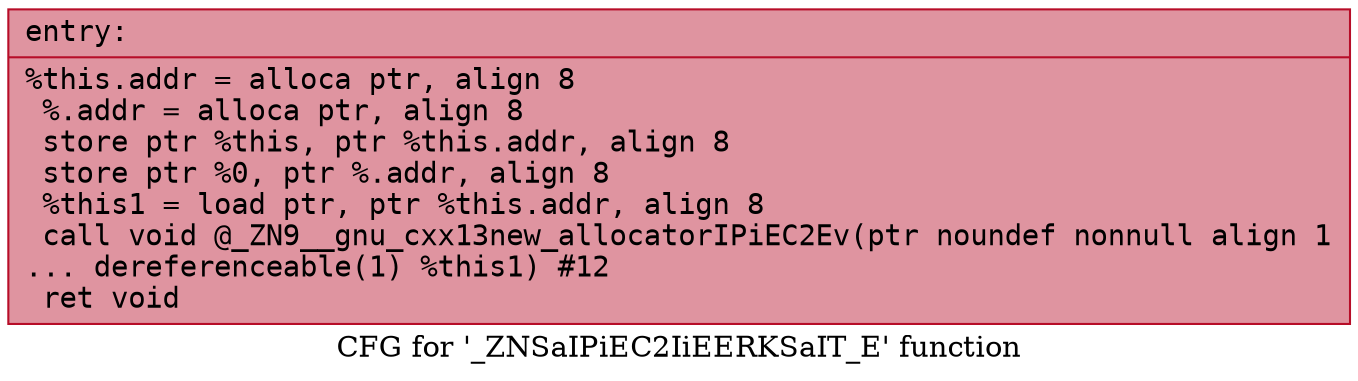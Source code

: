digraph "CFG for '_ZNSaIPiEC2IiEERKSaIT_E' function" {
	label="CFG for '_ZNSaIPiEC2IiEERKSaIT_E' function";

	Node0x560dca0cdbc0 [shape=record,color="#b70d28ff", style=filled, fillcolor="#b70d2870" fontname="Courier",label="{entry:\l|  %this.addr = alloca ptr, align 8\l  %.addr = alloca ptr, align 8\l  store ptr %this, ptr %this.addr, align 8\l  store ptr %0, ptr %.addr, align 8\l  %this1 = load ptr, ptr %this.addr, align 8\l  call void @_ZN9__gnu_cxx13new_allocatorIPiEC2Ev(ptr noundef nonnull align 1\l... dereferenceable(1) %this1) #12\l  ret void\l}"];
}
